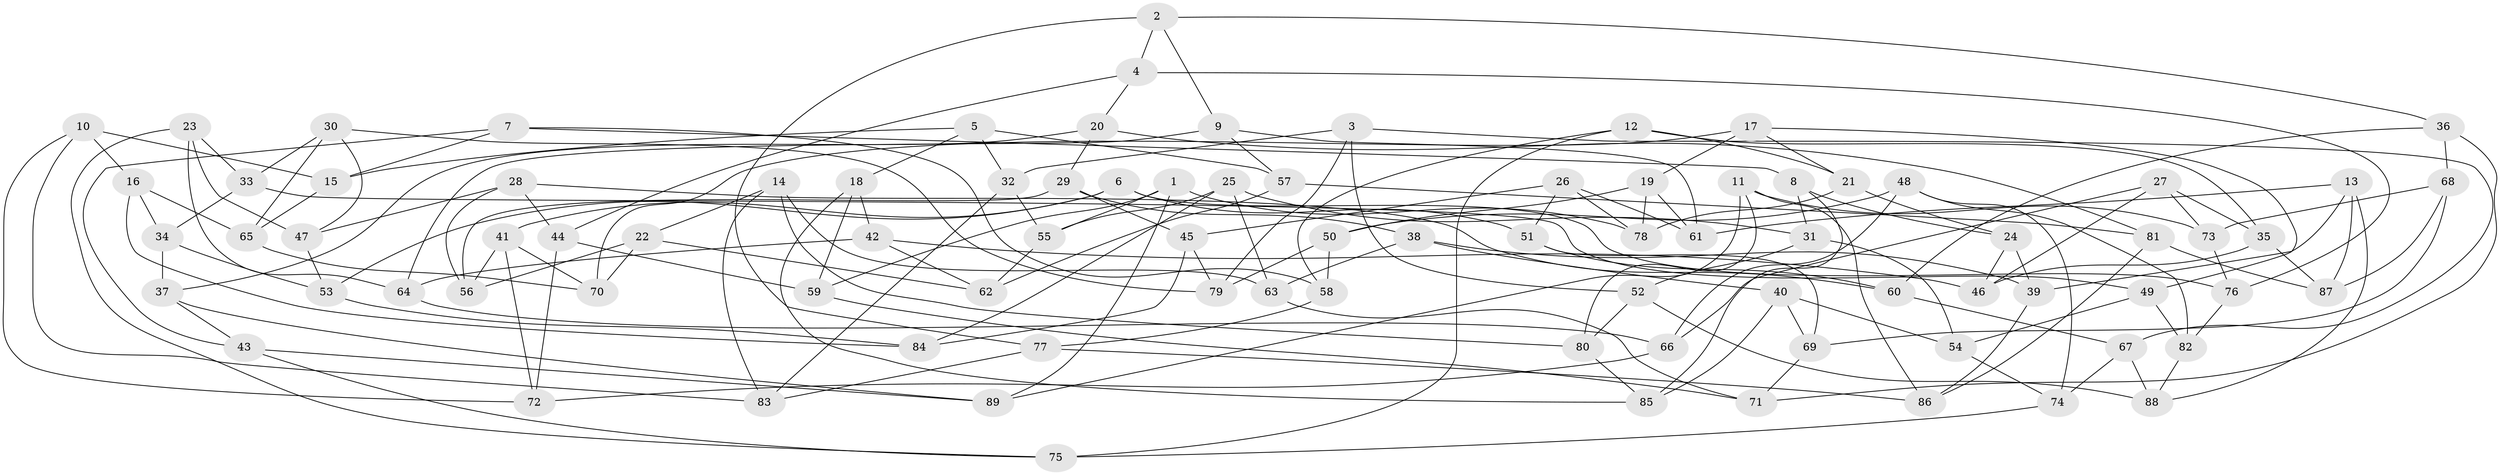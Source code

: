 // Generated by graph-tools (version 1.1) at 2025/38/03/09/25 02:38:09]
// undirected, 89 vertices, 178 edges
graph export_dot {
graph [start="1"]
  node [color=gray90,style=filled];
  1;
  2;
  3;
  4;
  5;
  6;
  7;
  8;
  9;
  10;
  11;
  12;
  13;
  14;
  15;
  16;
  17;
  18;
  19;
  20;
  21;
  22;
  23;
  24;
  25;
  26;
  27;
  28;
  29;
  30;
  31;
  32;
  33;
  34;
  35;
  36;
  37;
  38;
  39;
  40;
  41;
  42;
  43;
  44;
  45;
  46;
  47;
  48;
  49;
  50;
  51;
  52;
  53;
  54;
  55;
  56;
  57;
  58;
  59;
  60;
  61;
  62;
  63;
  64;
  65;
  66;
  67;
  68;
  69;
  70;
  71;
  72;
  73;
  74;
  75;
  76;
  77;
  78;
  79;
  80;
  81;
  82;
  83;
  84;
  85;
  86;
  87;
  88;
  89;
  1 -- 89;
  1 -- 55;
  1 -- 78;
  1 -- 59;
  2 -- 77;
  2 -- 36;
  2 -- 9;
  2 -- 4;
  3 -- 67;
  3 -- 79;
  3 -- 32;
  3 -- 52;
  4 -- 44;
  4 -- 76;
  4 -- 20;
  5 -- 32;
  5 -- 57;
  5 -- 18;
  5 -- 15;
  6 -- 41;
  6 -- 76;
  6 -- 51;
  6 -- 53;
  7 -- 15;
  7 -- 43;
  7 -- 58;
  7 -- 8;
  8 -- 24;
  8 -- 31;
  8 -- 85;
  9 -- 64;
  9 -- 57;
  9 -- 61;
  10 -- 15;
  10 -- 72;
  10 -- 16;
  10 -- 83;
  11 -- 89;
  11 -- 73;
  11 -- 86;
  11 -- 80;
  12 -- 35;
  12 -- 58;
  12 -- 75;
  12 -- 21;
  13 -- 88;
  13 -- 87;
  13 -- 61;
  13 -- 39;
  14 -- 63;
  14 -- 22;
  14 -- 83;
  14 -- 80;
  15 -- 65;
  16 -- 65;
  16 -- 34;
  16 -- 84;
  17 -- 19;
  17 -- 21;
  17 -- 49;
  17 -- 70;
  18 -- 42;
  18 -- 59;
  18 -- 85;
  19 -- 78;
  19 -- 61;
  19 -- 50;
  20 -- 29;
  20 -- 81;
  20 -- 37;
  21 -- 78;
  21 -- 24;
  22 -- 62;
  22 -- 56;
  22 -- 70;
  23 -- 33;
  23 -- 75;
  23 -- 64;
  23 -- 47;
  24 -- 39;
  24 -- 46;
  25 -- 63;
  25 -- 31;
  25 -- 55;
  25 -- 84;
  26 -- 61;
  26 -- 45;
  26 -- 51;
  26 -- 78;
  27 -- 66;
  27 -- 73;
  27 -- 35;
  27 -- 46;
  28 -- 44;
  28 -- 56;
  28 -- 60;
  28 -- 47;
  29 -- 38;
  29 -- 56;
  29 -- 45;
  30 -- 47;
  30 -- 33;
  30 -- 79;
  30 -- 65;
  31 -- 54;
  31 -- 52;
  32 -- 55;
  32 -- 83;
  33 -- 49;
  33 -- 34;
  34 -- 37;
  34 -- 53;
  35 -- 46;
  35 -- 87;
  36 -- 68;
  36 -- 60;
  36 -- 71;
  37 -- 89;
  37 -- 43;
  38 -- 39;
  38 -- 40;
  38 -- 63;
  39 -- 86;
  40 -- 69;
  40 -- 54;
  40 -- 85;
  41 -- 56;
  41 -- 70;
  41 -- 72;
  42 -- 64;
  42 -- 46;
  42 -- 62;
  43 -- 75;
  43 -- 89;
  44 -- 72;
  44 -- 59;
  45 -- 79;
  45 -- 84;
  47 -- 53;
  48 -- 66;
  48 -- 50;
  48 -- 74;
  48 -- 82;
  49 -- 82;
  49 -- 54;
  50 -- 58;
  50 -- 79;
  51 -- 69;
  51 -- 60;
  52 -- 88;
  52 -- 80;
  53 -- 84;
  54 -- 74;
  55 -- 62;
  57 -- 62;
  57 -- 81;
  58 -- 77;
  59 -- 71;
  60 -- 67;
  63 -- 71;
  64 -- 66;
  65 -- 70;
  66 -- 72;
  67 -- 74;
  67 -- 88;
  68 -- 73;
  68 -- 87;
  68 -- 69;
  69 -- 71;
  73 -- 76;
  74 -- 75;
  76 -- 82;
  77 -- 83;
  77 -- 86;
  80 -- 85;
  81 -- 86;
  81 -- 87;
  82 -- 88;
}

